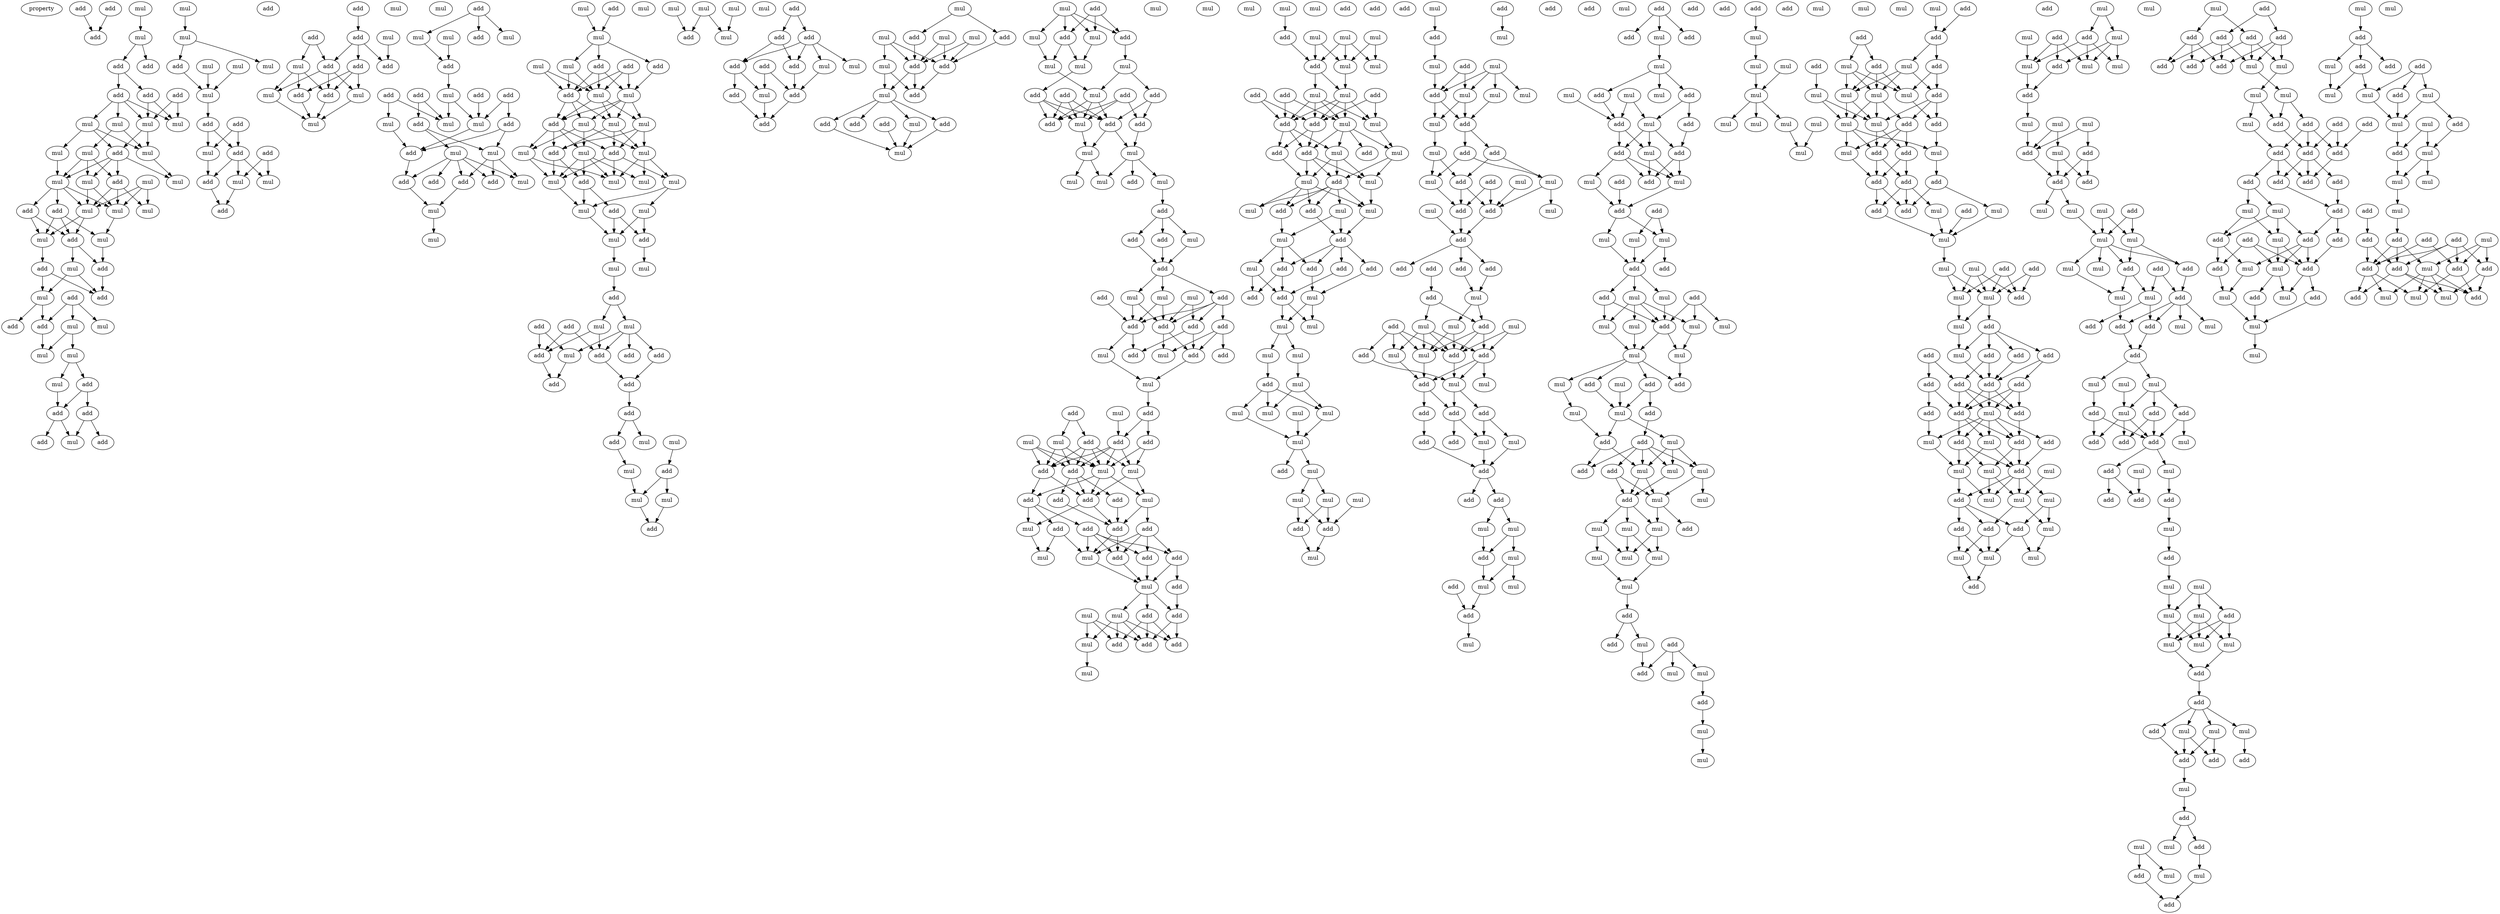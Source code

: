 digraph {
    node [fontcolor=black]
    property [mul=2,lf=1.3]
    0 [ label = add ];
    1 [ label = mul ];
    2 [ label = add ];
    3 [ label = add ];
    4 [ label = mul ];
    5 [ label = add ];
    6 [ label = add ];
    7 [ label = add ];
    8 [ label = add ];
    9 [ label = add ];
    10 [ label = mul ];
    11 [ label = mul ];
    12 [ label = mul ];
    13 [ label = mul ];
    14 [ label = mul ];
    15 [ label = mul ];
    16 [ label = add ];
    17 [ label = mul ];
    18 [ label = add ];
    19 [ label = mul ];
    20 [ label = mul ];
    21 [ label = mul ];
    22 [ label = mul ];
    23 [ label = mul ];
    24 [ label = add ];
    25 [ label = mul ];
    26 [ label = add ];
    27 [ label = mul ];
    28 [ label = mul ];
    29 [ label = add ];
    30 [ label = mul ];
    31 [ label = add ];
    32 [ label = add ];
    33 [ label = mul ];
    34 [ label = mul ];
    35 [ label = add ];
    36 [ label = add ];
    37 [ label = mul ];
    38 [ label = add ];
    39 [ label = add ];
    40 [ label = mul ];
    41 [ label = mul ];
    42 [ label = mul ];
    43 [ label = mul ];
    44 [ label = add ];
    45 [ label = add ];
    46 [ label = add ];
    47 [ label = mul ];
    48 [ label = add ];
    49 [ label = mul ];
    50 [ label = add ];
    51 [ label = mul ];
    52 [ label = add ];
    53 [ label = mul ];
    54 [ label = add ];
    55 [ label = mul ];
    56 [ label = mul ];
    57 [ label = mul ];
    58 [ label = add ];
    59 [ label = add ];
    60 [ label = mul ];
    61 [ label = add ];
    62 [ label = add ];
    63 [ label = mul ];
    64 [ label = add ];
    65 [ label = mul ];
    66 [ label = add ];
    67 [ label = add ];
    68 [ label = add ];
    69 [ label = add ];
    70 [ label = mul ];
    71 [ label = mul ];
    72 [ label = add ];
    73 [ label = add ];
    74 [ label = add ];
    75 [ label = mul ];
    76 [ label = add ];
    77 [ label = mul ];
    78 [ label = add ];
    79 [ label = mul ];
    80 [ label = mul ];
    81 [ label = mul ];
    82 [ label = add ];
    83 [ label = mul ];
    84 [ label = add ];
    85 [ label = mul ];
    86 [ label = mul ];
    87 [ label = add ];
    88 [ label = add ];
    89 [ label = mul ];
    90 [ label = add ];
    91 [ label = add ];
    92 [ label = add ];
    93 [ label = mul ];
    94 [ label = add ];
    95 [ label = mul ];
    96 [ label = mul ];
    97 [ label = add ];
    98 [ label = mul ];
    99 [ label = mul ];
    100 [ label = add ];
    101 [ label = add ];
    102 [ label = add ];
    103 [ label = add ];
    104 [ label = add ];
    105 [ label = mul ];
    106 [ label = mul ];
    107 [ label = mul ];
    108 [ label = mul ];
    109 [ label = add ];
    110 [ label = mul ];
    111 [ label = mul ];
    112 [ label = mul ];
    113 [ label = add ];
    114 [ label = add ];
    115 [ label = add ];
    116 [ label = mul ];
    117 [ label = add ];
    118 [ label = mul ];
    119 [ label = mul ];
    120 [ label = mul ];
    121 [ label = add ];
    122 [ label = mul ];
    123 [ label = mul ];
    124 [ label = mul ];
    125 [ label = add ];
    126 [ label = add ];
    127 [ label = mul ];
    128 [ label = mul ];
    129 [ label = mul ];
    130 [ label = mul ];
    131 [ label = mul ];
    132 [ label = add ];
    133 [ label = mul ];
    134 [ label = mul ];
    135 [ label = add ];
    136 [ label = add ];
    137 [ label = mul ];
    138 [ label = mul ];
    139 [ label = mul ];
    140 [ label = add ];
    141 [ label = add ];
    142 [ label = add ];
    143 [ label = mul ];
    144 [ label = mul ];
    145 [ label = add ];
    146 [ label = add ];
    147 [ label = mul ];
    148 [ label = add ];
    149 [ label = add ];
    150 [ label = add ];
    151 [ label = add ];
    152 [ label = add ];
    153 [ label = mul ];
    154 [ label = mul ];
    155 [ label = add ];
    156 [ label = mul ];
    157 [ label = add ];
    158 [ label = mul ];
    159 [ label = mul ];
    160 [ label = mul ];
    161 [ label = add ];
    162 [ label = mul ];
    163 [ label = mul ];
    164 [ label = mul ];
    165 [ label = add ];
    166 [ label = mul ];
    167 [ label = mul ];
    168 [ label = add ];
    169 [ label = add ];
    170 [ label = add ];
    171 [ label = add ];
    172 [ label = mul ];
    173 [ label = add ];
    174 [ label = add ];
    175 [ label = mul ];
    176 [ label = add ];
    177 [ label = mul ];
    178 [ label = add ];
    179 [ label = add ];
    180 [ label = mul ];
    181 [ label = mul ];
    182 [ label = mul ];
    183 [ label = mul ];
    184 [ label = add ];
    185 [ label = add ];
    186 [ label = add ];
    187 [ label = mul ];
    188 [ label = add ];
    189 [ label = add ];
    190 [ label = mul ];
    191 [ label = add ];
    192 [ label = mul ];
    193 [ label = add ];
    194 [ label = add ];
    195 [ label = add ];
    196 [ label = mul ];
    197 [ label = mul ];
    198 [ label = add ];
    199 [ label = add ];
    200 [ label = mul ];
    201 [ label = add ];
    202 [ label = mul ];
    203 [ label = mul ];
    204 [ label = mul ];
    205 [ label = mul ];
    206 [ label = add ];
    207 [ label = mul ];
    208 [ label = add ];
    209 [ label = add ];
    210 [ label = add ];
    211 [ label = mul ];
    212 [ label = add ];
    213 [ label = add ];
    214 [ label = add ];
    215 [ label = mul ];
    216 [ label = mul ];
    217 [ label = add ];
    218 [ label = mul ];
    219 [ label = mul ];
    220 [ label = mul ];
    221 [ label = add ];
    222 [ label = add ];
    223 [ label = mul ];
    224 [ label = add ];
    225 [ label = mul ];
    226 [ label = mul ];
    227 [ label = add ];
    228 [ label = mul ];
    229 [ label = add ];
    230 [ label = mul ];
    231 [ label = add ];
    232 [ label = mul ];
    233 [ label = add ];
    234 [ label = add ];
    235 [ label = add ];
    236 [ label = add ];
    237 [ label = add ];
    238 [ label = mul ];
    239 [ label = add ];
    240 [ label = mul ];
    241 [ label = add ];
    242 [ label = mul ];
    243 [ label = mul ];
    244 [ label = add ];
    245 [ label = add ];
    246 [ label = mul ];
    247 [ label = add ];
    248 [ label = add ];
    249 [ label = add ];
    250 [ label = mul ];
    251 [ label = add ];
    252 [ label = mul ];
    253 [ label = add ];
    254 [ label = mul ];
    255 [ label = add ];
    256 [ label = add ];
    257 [ label = mul ];
    258 [ label = add ];
    259 [ label = add ];
    260 [ label = mul ];
    261 [ label = add ];
    262 [ label = add ];
    263 [ label = add ];
    264 [ label = add ];
    265 [ label = add ];
    266 [ label = add ];
    267 [ label = add ];
    268 [ label = mul ];
    269 [ label = mul ];
    270 [ label = add ];
    271 [ label = mul ];
    272 [ label = mul ];
    273 [ label = mul ];
    274 [ label = add ];
    275 [ label = add ];
    276 [ label = mul ];
    277 [ label = add ];
    278 [ label = add ];
    279 [ label = mul ];
    280 [ label = add ];
    281 [ label = mul ];
    282 [ label = mul ];
    283 [ label = mul ];
    284 [ label = mul ];
    285 [ label = add ];
    286 [ label = mul ];
    287 [ label = mul ];
    288 [ label = mul ];
    289 [ label = add ];
    290 [ label = mul ];
    291 [ label = mul ];
    292 [ label = add ];
    293 [ label = add ];
    294 [ label = add ];
    295 [ label = add ];
    296 [ label = mul ];
    297 [ label = add ];
    298 [ label = mul ];
    299 [ label = add ];
    300 [ label = add ];
    301 [ label = mul ];
    302 [ label = add ];
    303 [ label = mul ];
    304 [ label = mul ];
    305 [ label = mul ];
    306 [ label = add ];
    307 [ label = mul ];
    308 [ label = add ];
    309 [ label = add ];
    310 [ label = mul ];
    311 [ label = mul ];
    312 [ label = mul ];
    313 [ label = add ];
    314 [ label = add ];
    315 [ label = mul ];
    316 [ label = add ];
    317 [ label = add ];
    318 [ label = add ];
    319 [ label = add ];
    320 [ label = mul ];
    321 [ label = add ];
    322 [ label = mul ];
    323 [ label = mul ];
    324 [ label = mul ];
    325 [ label = mul ];
    326 [ label = add ];
    327 [ label = mul ];
    328 [ label = mul ];
    329 [ label = mul ];
    330 [ label = mul ];
    331 [ label = mul ];
    332 [ label = mul ];
    333 [ label = mul ];
    334 [ label = add ];
    335 [ label = mul ];
    336 [ label = mul ];
    337 [ label = mul ];
    338 [ label = mul ];
    339 [ label = add ];
    340 [ label = add ];
    341 [ label = add ];
    342 [ label = add ];
    343 [ label = add ];
    344 [ label = mul ];
    345 [ label = mul ];
    346 [ label = add ];
    347 [ label = add ];
    348 [ label = mul ];
    349 [ label = mul ];
    350 [ label = add ];
    351 [ label = mul ];
    352 [ label = mul ];
    353 [ label = mul ];
    354 [ label = mul ];
    355 [ label = add ];
    356 [ label = mul ];
    357 [ label = add ];
    358 [ label = add ];
    359 [ label = add ];
    360 [ label = mul ];
    361 [ label = mul ];
    362 [ label = mul ];
    363 [ label = add ];
    364 [ label = mul ];
    365 [ label = mul ];
    366 [ label = add ];
    367 [ label = add ];
    368 [ label = add ];
    369 [ label = add ];
    370 [ label = add ];
    371 [ label = add ];
    372 [ label = add ];
    373 [ label = add ];
    374 [ label = mul ];
    375 [ label = add ];
    376 [ label = mul ];
    377 [ label = add ];
    378 [ label = mul ];
    379 [ label = mul ];
    380 [ label = mul ];
    381 [ label = mul ];
    382 [ label = add ];
    383 [ label = add ];
    384 [ label = add ];
    385 [ label = mul ];
    386 [ label = add ];
    387 [ label = mul ];
    388 [ label = add ];
    389 [ label = add ];
    390 [ label = add ];
    391 [ label = mul ];
    392 [ label = add ];
    393 [ label = add ];
    394 [ label = mul ];
    395 [ label = add ];
    396 [ label = add ];
    397 [ label = add ];
    398 [ label = add ];
    399 [ label = mul ];
    400 [ label = mul ];
    401 [ label = mul ];
    402 [ label = add ];
    403 [ label = mul ];
    404 [ label = mul ];
    405 [ label = add ];
    406 [ label = add ];
    407 [ label = mul ];
    408 [ label = add ];
    409 [ label = add ];
    410 [ label = mul ];
    411 [ label = mul ];
    412 [ label = add ];
    413 [ label = add ];
    414 [ label = mul ];
    415 [ label = add ];
    416 [ label = mul ];
    417 [ label = add ];
    418 [ label = mul ];
    419 [ label = mul ];
    420 [ label = add ];
    421 [ label = mul ];
    422 [ label = mul ];
    423 [ label = add ];
    424 [ label = add ];
    425 [ label = mul ];
    426 [ label = add ];
    427 [ label = add ];
    428 [ label = add ];
    429 [ label = mul ];
    430 [ label = mul ];
    431 [ label = add ];
    432 [ label = add ];
    433 [ label = add ];
    434 [ label = mul ];
    435 [ label = mul ];
    436 [ label = mul ];
    437 [ label = add ];
    438 [ label = add ];
    439 [ label = mul ];
    440 [ label = add ];
    441 [ label = mul ];
    442 [ label = add ];
    443 [ label = add ];
    444 [ label = mul ];
    445 [ label = mul ];
    446 [ label = mul ];
    447 [ label = mul ];
    448 [ label = mul ];
    449 [ label = mul ];
    450 [ label = add ];
    451 [ label = add ];
    452 [ label = add ];
    453 [ label = mul ];
    454 [ label = mul ];
    455 [ label = add ];
    456 [ label = mul ];
    457 [ label = mul ];
    458 [ label = add ];
    459 [ label = add ];
    460 [ label = mul ];
    461 [ label = mul ];
    462 [ label = add ];
    463 [ label = mul ];
    464 [ label = add ];
    465 [ label = mul ];
    466 [ label = mul ];
    467 [ label = mul ];
    468 [ label = add ];
    469 [ label = mul ];
    470 [ label = mul ];
    471 [ label = mul ];
    472 [ label = add ];
    473 [ label = mul ];
    474 [ label = mul ];
    475 [ label = mul ];
    476 [ label = mul ];
    477 [ label = add ];
    478 [ label = mul ];
    479 [ label = add ];
    480 [ label = add ];
    481 [ label = add ];
    482 [ label = add ];
    483 [ label = mul ];
    484 [ label = mul ];
    485 [ label = add ];
    486 [ label = add ];
    487 [ label = mul ];
    488 [ label = add ];
    489 [ label = mul ];
    490 [ label = mul ];
    491 [ label = mul ];
    492 [ label = mul ];
    493 [ label = add ];
    494 [ label = mul ];
    495 [ label = mul ];
    496 [ label = mul ];
    497 [ label = mul ];
    498 [ label = mul ];
    499 [ label = mul ];
    500 [ label = mul ];
    501 [ label = mul ];
    502 [ label = mul ];
    503 [ label = mul ];
    504 [ label = add ];
    505 [ label = add ];
    506 [ label = add ];
    507 [ label = add ];
    508 [ label = mul ];
    509 [ label = add ];
    510 [ label = add ];
    511 [ label = mul ];
    512 [ label = add ];
    513 [ label = add ];
    514 [ label = mul ];
    515 [ label = mul ];
    516 [ label = mul ];
    517 [ label = mul ];
    518 [ label = add ];
    519 [ label = mul ];
    520 [ label = add ];
    521 [ label = mul ];
    522 [ label = add ];
    523 [ label = mul ];
    524 [ label = add ];
    525 [ label = mul ];
    526 [ label = add ];
    527 [ label = add ];
    528 [ label = add ];
    529 [ label = add ];
    530 [ label = mul ];
    531 [ label = add ];
    532 [ label = mul ];
    533 [ label = add ];
    534 [ label = mul ];
    535 [ label = add ];
    536 [ label = mul ];
    537 [ label = add ];
    538 [ label = mul ];
    539 [ label = add ];
    540 [ label = mul ];
    541 [ label = mul ];
    542 [ label = add ];
    543 [ label = mul ];
    544 [ label = add ];
    545 [ label = add ];
    546 [ label = add ];
    547 [ label = add ];
    548 [ label = mul ];
    549 [ label = add ];
    550 [ label = add ];
    551 [ label = add ];
    552 [ label = add ];
    553 [ label = add ];
    554 [ label = add ];
    555 [ label = add ];
    556 [ label = mul ];
    557 [ label = mul ];
    558 [ label = add ];
    559 [ label = mul ];
    560 [ label = add ];
    561 [ label = add ];
    562 [ label = mul ];
    563 [ label = mul ];
    564 [ label = add ];
    565 [ label = mul ];
    566 [ label = mul ];
    567 [ label = mul ];
    568 [ label = mul ];
    569 [ label = add ];
    570 [ label = add ];
    571 [ label = add ];
    572 [ label = mul ];
    573 [ label = add ];
    574 [ label = mul ];
    575 [ label = mul ];
    576 [ label = mul ];
    577 [ label = add ];
    578 [ label = mul ];
    579 [ label = add ];
    580 [ label = add ];
    581 [ label = mul ];
    582 [ label = mul ];
    583 [ label = mul ];
    584 [ label = mul ];
    585 [ label = mul ];
    586 [ label = add ];
    587 [ label = add ];
    588 [ label = mul ];
    589 [ label = mul ];
    590 [ label = mul ];
    591 [ label = add ];
    592 [ label = mul ];
    593 [ label = add ];
    594 [ label = add ];
    595 [ label = add ];
    596 [ label = mul ];
    597 [ label = add ];
    598 [ label = mul ];
    599 [ label = mul ];
    600 [ label = mul ];
    601 [ label = mul ];
    602 [ label = mul ];
    603 [ label = add ];
    604 [ label = add ];
    605 [ label = mul ];
    606 [ label = add ];
    607 [ label = add ];
    608 [ label = mul ];
    609 [ label = mul ];
    610 [ label = mul ];
    611 [ label = mul ];
    612 [ label = add ];
    613 [ label = add ];
    614 [ label = add ];
    615 [ label = add ];
    616 [ label = mul ];
    617 [ label = mul ];
    618 [ label = mul ];
    619 [ label = mul ];
    620 [ label = add ];
    621 [ label = add ];
    622 [ label = add ];
    623 [ label = mul ];
    624 [ label = mul ];
    625 [ label = add ];
    626 [ label = add ];
    627 [ label = add ];
    628 [ label = mul ];
    629 [ label = add ];
    630 [ label = mul ];
    631 [ label = add ];
    632 [ label = add ];
    633 [ label = add ];
    634 [ label = mul ];
    635 [ label = add ];
    636 [ label = mul ];
    637 [ label = mul ];
    638 [ label = add ];
    639 [ label = mul ];
    640 [ label = mul ];
    641 [ label = mul ];
    642 [ label = mul ];
    643 [ label = mul ];
    644 [ label = add ];
    645 [ label = add ];
    646 [ label = add ];
    647 [ label = mul ];
    648 [ label = mul ];
    649 [ label = mul ];
    650 [ label = add ];
    651 [ label = add ];
    652 [ label = add ];
    653 [ label = mul ];
    654 [ label = add ];
    655 [ label = add ];
    656 [ label = mul ];
    657 [ label = mul ];
    658 [ label = mul ];
    659 [ label = mul ];
    660 [ label = add ];
    661 [ label = add ];
    662 [ label = add ];
    663 [ label = mul ];
    664 [ label = add ];
    665 [ label = add ];
    666 [ label = add ];
    667 [ label = add ];
    668 [ label = mul ];
    669 [ label = mul ];
    670 [ label = add ];
    671 [ label = add ];
    672 [ label = add ];
    673 [ label = mul ];
    674 [ label = mul ];
    675 [ label = add ];
    676 [ label = add ];
    677 [ label = add ];
    678 [ label = add ];
    679 [ label = mul ];
    680 [ label = add ];
    681 [ label = add ];
    682 [ label = add ];
    683 [ label = add ];
    684 [ label = add ];
    685 [ label = add ];
    686 [ label = add ];
    687 [ label = mul ];
    688 [ label = mul ];
    689 [ label = add ];
    690 [ label = add ];
    691 [ label = add ];
    692 [ label = add ];
    693 [ label = add ];
    694 [ label = mul ];
    695 [ label = add ];
    696 [ label = mul ];
    697 [ label = mul ];
    698 [ label = add ];
    699 [ label = add ];
    700 [ label = mul ];
    701 [ label = mul ];
    702 [ label = add ];
    703 [ label = mul ];
    704 [ label = mul ];
    705 [ label = mul ];
    706 [ label = mul ];
    707 [ label = add ];
    708 [ label = add ];
    709 [ label = mul ];
    710 [ label = add ];
    711 [ label = add ];
    712 [ label = add ];
    713 [ label = mul ];
    714 [ label = mul ];
    715 [ label = mul ];
    716 [ label = add ];
    717 [ label = mul ];
    718 [ label = mul ];
    719 [ label = add ];
    720 [ label = mul ];
    721 [ label = mul ];
    722 [ label = mul ];
    723 [ label = mul ];
    724 [ label = add ];
    725 [ label = add ];
    726 [ label = add ];
    727 [ label = add ];
    728 [ label = mul ];
    729 [ label = add ];
    730 [ label = add ];
    731 [ label = add ];
    732 [ label = mul ];
    733 [ label = add ];
    734 [ label = add ];
    735 [ label = add ];
    736 [ label = mul ];
    737 [ label = mul ];
    738 [ label = mul ];
    739 [ label = add ];
    0 -> 3 [ name = 0 ];
    1 -> 4 [ name = 1 ];
    2 -> 3 [ name = 2 ];
    4 -> 5 [ name = 3 ];
    4 -> 6 [ name = 4 ];
    5 -> 7 [ name = 5 ];
    5 -> 8 [ name = 6 ];
    7 -> 10 [ name = 7 ];
    7 -> 11 [ name = 8 ];
    7 -> 12 [ name = 9 ];
    7 -> 13 [ name = 10 ];
    8 -> 12 [ name = 11 ];
    8 -> 13 [ name = 12 ];
    9 -> 12 [ name = 13 ];
    9 -> 13 [ name = 14 ];
    10 -> 15 [ name = 15 ];
    10 -> 16 [ name = 16 ];
    10 -> 17 [ name = 17 ];
    11 -> 14 [ name = 18 ];
    11 -> 17 [ name = 19 ];
    12 -> 16 [ name = 20 ];
    12 -> 17 [ name = 21 ];
    14 -> 18 [ name = 22 ];
    14 -> 19 [ name = 23 ];
    14 -> 21 [ name = 24 ];
    15 -> 19 [ name = 25 ];
    16 -> 18 [ name = 26 ];
    16 -> 19 [ name = 27 ];
    16 -> 20 [ name = 28 ];
    16 -> 21 [ name = 29 ];
    17 -> 20 [ name = 30 ];
    18 -> 23 [ name = 31 ];
    18 -> 25 [ name = 32 ];
    18 -> 27 [ name = 33 ];
    19 -> 23 [ name = 34 ];
    19 -> 24 [ name = 35 ];
    19 -> 26 [ name = 36 ];
    19 -> 27 [ name = 37 ];
    21 -> 23 [ name = 38 ];
    21 -> 27 [ name = 39 ];
    22 -> 23 [ name = 40 ];
    22 -> 25 [ name = 41 ];
    22 -> 27 [ name = 42 ];
    23 -> 28 [ name = 43 ];
    23 -> 29 [ name = 44 ];
    24 -> 28 [ name = 45 ];
    24 -> 29 [ name = 46 ];
    26 -> 28 [ name = 47 ];
    26 -> 29 [ name = 48 ];
    26 -> 30 [ name = 49 ];
    27 -> 30 [ name = 50 ];
    28 -> 32 [ name = 51 ];
    29 -> 31 [ name = 52 ];
    29 -> 33 [ name = 53 ];
    30 -> 31 [ name = 54 ];
    31 -> 36 [ name = 55 ];
    32 -> 34 [ name = 56 ];
    32 -> 36 [ name = 57 ];
    33 -> 34 [ name = 58 ];
    33 -> 36 [ name = 59 ];
    34 -> 38 [ name = 60 ];
    34 -> 39 [ name = 61 ];
    35 -> 37 [ name = 62 ];
    35 -> 39 [ name = 63 ];
    35 -> 40 [ name = 64 ];
    39 -> 41 [ name = 65 ];
    40 -> 41 [ name = 66 ];
    40 -> 42 [ name = 67 ];
    42 -> 43 [ name = 68 ];
    42 -> 44 [ name = 69 ];
    43 -> 45 [ name = 70 ];
    44 -> 45 [ name = 71 ];
    44 -> 46 [ name = 72 ];
    45 -> 48 [ name = 73 ];
    45 -> 49 [ name = 74 ];
    46 -> 49 [ name = 75 ];
    46 -> 50 [ name = 76 ];
    47 -> 51 [ name = 77 ];
    51 -> 52 [ name = 78 ];
    51 -> 55 [ name = 79 ];
    52 -> 57 [ name = 80 ];
    53 -> 57 [ name = 81 ];
    56 -> 57 [ name = 82 ];
    57 -> 58 [ name = 83 ];
    58 -> 60 [ name = 84 ];
    58 -> 61 [ name = 85 ];
    59 -> 60 [ name = 86 ];
    59 -> 61 [ name = 87 ];
    60 -> 64 [ name = 88 ];
    61 -> 63 [ name = 89 ];
    61 -> 64 [ name = 90 ];
    61 -> 65 [ name = 91 ];
    62 -> 63 [ name = 92 ];
    62 -> 65 [ name = 93 ];
    63 -> 66 [ name = 94 ];
    64 -> 66 [ name = 95 ];
    67 -> 68 [ name = 96 ];
    68 -> 72 [ name = 97 ];
    68 -> 73 [ name = 98 ];
    68 -> 74 [ name = 99 ];
    69 -> 71 [ name = 100 ];
    69 -> 74 [ name = 101 ];
    70 -> 72 [ name = 102 ];
    71 -> 75 [ name = 103 ];
    71 -> 76 [ name = 104 ];
    71 -> 78 [ name = 105 ];
    73 -> 76 [ name = 106 ];
    73 -> 77 [ name = 107 ];
    73 -> 78 [ name = 108 ];
    74 -> 75 [ name = 109 ];
    74 -> 77 [ name = 110 ];
    74 -> 78 [ name = 111 ];
    75 -> 79 [ name = 112 ];
    76 -> 79 [ name = 113 ];
    77 -> 79 [ name = 114 ];
    78 -> 79 [ name = 115 ];
    82 -> 83 [ name = 116 ];
    82 -> 84 [ name = 117 ];
    82 -> 86 [ name = 118 ];
    83 -> 87 [ name = 119 ];
    85 -> 87 [ name = 120 ];
    87 -> 89 [ name = 121 ];
    88 -> 95 [ name = 122 ];
    89 -> 95 [ name = 123 ];
    89 -> 96 [ name = 124 ];
    90 -> 93 [ name = 125 ];
    90 -> 96 [ name = 126 ];
    91 -> 96 [ name = 127 ];
    91 -> 97 [ name = 128 ];
    92 -> 94 [ name = 129 ];
    92 -> 95 [ name = 130 ];
    93 -> 100 [ name = 131 ];
    94 -> 98 [ name = 132 ];
    94 -> 100 [ name = 133 ];
    95 -> 100 [ name = 134 ];
    97 -> 98 [ name = 135 ];
    97 -> 99 [ name = 136 ];
    98 -> 102 [ name = 137 ];
    98 -> 104 [ name = 138 ];
    98 -> 105 [ name = 139 ];
    99 -> 101 [ name = 140 ];
    99 -> 102 [ name = 141 ];
    99 -> 103 [ name = 142 ];
    99 -> 104 [ name = 143 ];
    99 -> 105 [ name = 144 ];
    100 -> 101 [ name = 145 ];
    101 -> 106 [ name = 146 ];
    102 -> 106 [ name = 147 ];
    106 -> 107 [ name = 148 ];
    108 -> 110 [ name = 149 ];
    109 -> 110 [ name = 150 ];
    110 -> 111 [ name = 151 ];
    110 -> 113 [ name = 152 ];
    110 -> 115 [ name = 153 ];
    111 -> 116 [ name = 154 ];
    111 -> 117 [ name = 155 ];
    112 -> 116 [ name = 156 ];
    112 -> 117 [ name = 157 ];
    113 -> 118 [ name = 158 ];
    114 -> 116 [ name = 159 ];
    114 -> 117 [ name = 160 ];
    114 -> 118 [ name = 161 ];
    115 -> 116 [ name = 162 ];
    115 -> 117 [ name = 163 ];
    115 -> 118 [ name = 164 ];
    116 -> 120 [ name = 165 ];
    116 -> 121 [ name = 166 ];
    116 -> 122 [ name = 167 ];
    117 -> 119 [ name = 168 ];
    117 -> 121 [ name = 169 ];
    117 -> 122 [ name = 170 ];
    118 -> 119 [ name = 171 ];
    118 -> 120 [ name = 172 ];
    118 -> 121 [ name = 173 ];
    118 -> 122 [ name = 174 ];
    119 -> 123 [ name = 175 ];
    119 -> 124 [ name = 176 ];
    119 -> 127 [ name = 177 ];
    120 -> 125 [ name = 178 ];
    120 -> 126 [ name = 179 ];
    120 -> 127 [ name = 180 ];
    121 -> 123 [ name = 181 ];
    121 -> 124 [ name = 182 ];
    121 -> 125 [ name = 183 ];
    121 -> 126 [ name = 184 ];
    122 -> 125 [ name = 185 ];
    122 -> 126 [ name = 186 ];
    122 -> 127 [ name = 187 ];
    123 -> 128 [ name = 188 ];
    123 -> 131 [ name = 189 ];
    124 -> 128 [ name = 190 ];
    124 -> 130 [ name = 191 ];
    124 -> 131 [ name = 192 ];
    124 -> 132 [ name = 193 ];
    125 -> 128 [ name = 194 ];
    125 -> 129 [ name = 195 ];
    125 -> 131 [ name = 196 ];
    126 -> 131 [ name = 197 ];
    126 -> 132 [ name = 198 ];
    127 -> 128 [ name = 199 ];
    127 -> 129 [ name = 200 ];
    127 -> 130 [ name = 201 ];
    129 -> 133 [ name = 202 ];
    129 -> 134 [ name = 203 ];
    131 -> 133 [ name = 204 ];
    132 -> 133 [ name = 205 ];
    132 -> 135 [ name = 206 ];
    133 -> 137 [ name = 207 ];
    134 -> 136 [ name = 208 ];
    134 -> 137 [ name = 209 ];
    135 -> 136 [ name = 210 ];
    135 -> 137 [ name = 211 ];
    136 -> 138 [ name = 212 ];
    137 -> 139 [ name = 213 ];
    139 -> 140 [ name = 214 ];
    140 -> 143 [ name = 215 ];
    140 -> 144 [ name = 216 ];
    141 -> 146 [ name = 217 ];
    141 -> 149 [ name = 218 ];
    142 -> 146 [ name = 219 ];
    142 -> 147 [ name = 220 ];
    143 -> 146 [ name = 221 ];
    143 -> 149 [ name = 222 ];
    144 -> 145 [ name = 223 ];
    144 -> 147 [ name = 224 ];
    144 -> 148 [ name = 225 ];
    144 -> 149 [ name = 226 ];
    145 -> 151 [ name = 227 ];
    146 -> 150 [ name = 228 ];
    147 -> 150 [ name = 229 ];
    149 -> 151 [ name = 230 ];
    151 -> 152 [ name = 231 ];
    152 -> 153 [ name = 232 ];
    152 -> 155 [ name = 233 ];
    154 -> 157 [ name = 234 ];
    155 -> 156 [ name = 235 ];
    156 -> 158 [ name = 236 ];
    157 -> 158 [ name = 237 ];
    157 -> 159 [ name = 238 ];
    158 -> 161 [ name = 239 ];
    159 -> 161 [ name = 240 ];
    162 -> 165 [ name = 241 ];
    163 -> 167 [ name = 242 ];
    164 -> 165 [ name = 243 ];
    164 -> 167 [ name = 244 ];
    168 -> 169 [ name = 245 ];
    168 -> 170 [ name = 246 ];
    169 -> 172 [ name = 247 ];
    169 -> 173 [ name = 248 ];
    169 -> 174 [ name = 249 ];
    169 -> 175 [ name = 250 ];
    170 -> 173 [ name = 251 ];
    170 -> 174 [ name = 252 ];
    171 -> 177 [ name = 253 ];
    171 -> 178 [ name = 254 ];
    173 -> 178 [ name = 255 ];
    174 -> 176 [ name = 256 ];
    174 -> 177 [ name = 257 ];
    175 -> 178 [ name = 258 ];
    176 -> 179 [ name = 259 ];
    177 -> 179 [ name = 260 ];
    178 -> 179 [ name = 261 ];
    180 -> 184 [ name = 262 ];
    180 -> 185 [ name = 263 ];
    181 -> 186 [ name = 264 ];
    181 -> 188 [ name = 265 ];
    182 -> 186 [ name = 266 ];
    182 -> 188 [ name = 267 ];
    183 -> 186 [ name = 268 ];
    183 -> 187 [ name = 269 ];
    183 -> 188 [ name = 270 ];
    184 -> 186 [ name = 271 ];
    185 -> 188 [ name = 272 ];
    186 -> 189 [ name = 273 ];
    186 -> 190 [ name = 274 ];
    187 -> 189 [ name = 275 ];
    187 -> 190 [ name = 276 ];
    188 -> 189 [ name = 277 ];
    190 -> 192 [ name = 278 ];
    190 -> 193 [ name = 279 ];
    190 -> 194 [ name = 280 ];
    190 -> 195 [ name = 281 ];
    191 -> 196 [ name = 282 ];
    192 -> 196 [ name = 283 ];
    193 -> 196 [ name = 284 ];
    195 -> 196 [ name = 285 ];
    197 -> 199 [ name = 286 ];
    197 -> 200 [ name = 287 ];
    197 -> 201 [ name = 288 ];
    197 -> 202 [ name = 289 ];
    198 -> 199 [ name = 290 ];
    198 -> 200 [ name = 291 ];
    198 -> 201 [ name = 292 ];
    199 -> 204 [ name = 293 ];
    200 -> 205 [ name = 294 ];
    201 -> 203 [ name = 295 ];
    201 -> 205 [ name = 296 ];
    202 -> 203 [ name = 297 ];
    203 -> 207 [ name = 298 ];
    204 -> 207 [ name = 299 ];
    204 -> 210 [ name = 300 ];
    205 -> 206 [ name = 301 ];
    206 -> 211 [ name = 302 ];
    206 -> 212 [ name = 303 ];
    206 -> 213 [ name = 304 ];
    207 -> 211 [ name = 305 ];
    207 -> 212 [ name = 306 ];
    207 -> 213 [ name = 307 ];
    208 -> 211 [ name = 308 ];
    208 -> 212 [ name = 309 ];
    208 -> 214 [ name = 310 ];
    209 -> 211 [ name = 311 ];
    209 -> 212 [ name = 312 ];
    209 -> 213 [ name = 313 ];
    210 -> 213 [ name = 314 ];
    210 -> 214 [ name = 315 ];
    211 -> 215 [ name = 316 ];
    213 -> 215 [ name = 317 ];
    213 -> 216 [ name = 318 ];
    214 -> 216 [ name = 319 ];
    215 -> 218 [ name = 320 ];
    215 -> 220 [ name = 321 ];
    216 -> 217 [ name = 322 ];
    216 -> 219 [ name = 323 ];
    216 -> 220 [ name = 324 ];
    219 -> 221 [ name = 325 ];
    221 -> 222 [ name = 326 ];
    221 -> 224 [ name = 327 ];
    221 -> 225 [ name = 328 ];
    222 -> 227 [ name = 329 ];
    224 -> 227 [ name = 330 ];
    225 -> 227 [ name = 331 ];
    227 -> 228 [ name = 332 ];
    227 -> 229 [ name = 333 ];
    227 -> 232 [ name = 334 ];
    228 -> 235 [ name = 335 ];
    228 -> 236 [ name = 336 ];
    229 -> 233 [ name = 337 ];
    229 -> 234 [ name = 338 ];
    229 -> 235 [ name = 339 ];
    229 -> 236 [ name = 340 ];
    230 -> 234 [ name = 341 ];
    230 -> 235 [ name = 342 ];
    231 -> 236 [ name = 343 ];
    232 -> 235 [ name = 344 ];
    232 -> 236 [ name = 345 ];
    233 -> 237 [ name = 346 ];
    233 -> 238 [ name = 347 ];
    233 -> 241 [ name = 348 ];
    234 -> 237 [ name = 349 ];
    234 -> 239 [ name = 350 ];
    235 -> 237 [ name = 351 ];
    235 -> 238 [ name = 352 ];
    236 -> 239 [ name = 353 ];
    236 -> 240 [ name = 354 ];
    237 -> 242 [ name = 355 ];
    240 -> 242 [ name = 356 ];
    242 -> 244 [ name = 357 ];
    243 -> 249 [ name = 358 ];
    244 -> 247 [ name = 359 ];
    244 -> 249 [ name = 360 ];
    245 -> 246 [ name = 361 ];
    245 -> 248 [ name = 362 ];
    246 -> 251 [ name = 363 ];
    246 -> 253 [ name = 364 ];
    246 -> 254 [ name = 365 ];
    247 -> 252 [ name = 366 ];
    247 -> 254 [ name = 367 ];
    248 -> 251 [ name = 368 ];
    248 -> 252 [ name = 369 ];
    248 -> 253 [ name = 370 ];
    248 -> 254 [ name = 371 ];
    249 -> 251 [ name = 372 ];
    249 -> 252 [ name = 373 ];
    249 -> 253 [ name = 374 ];
    249 -> 254 [ name = 375 ];
    250 -> 251 [ name = 376 ];
    250 -> 253 [ name = 377 ];
    250 -> 254 [ name = 378 ];
    251 -> 256 [ name = 379 ];
    251 -> 258 [ name = 380 ];
    251 -> 259 [ name = 381 ];
    252 -> 257 [ name = 382 ];
    252 -> 258 [ name = 383 ];
    253 -> 255 [ name = 384 ];
    253 -> 258 [ name = 385 ];
    254 -> 255 [ name = 386 ];
    254 -> 257 [ name = 387 ];
    254 -> 258 [ name = 388 ];
    255 -> 260 [ name = 389 ];
    255 -> 261 [ name = 390 ];
    255 -> 262 [ name = 391 ];
    256 -> 264 [ name = 392 ];
    257 -> 263 [ name = 393 ];
    257 -> 264 [ name = 394 ];
    258 -> 260 [ name = 395 ];
    258 -> 264 [ name = 396 ];
    259 -> 264 [ name = 397 ];
    260 -> 269 [ name = 398 ];
    261 -> 265 [ name = 399 ];
    261 -> 266 [ name = 400 ];
    261 -> 267 [ name = 401 ];
    261 -> 268 [ name = 402 ];
    262 -> 268 [ name = 403 ];
    262 -> 269 [ name = 404 ];
    263 -> 265 [ name = 405 ];
    263 -> 266 [ name = 406 ];
    263 -> 267 [ name = 407 ];
    263 -> 268 [ name = 408 ];
    264 -> 265 [ name = 409 ];
    264 -> 268 [ name = 410 ];
    265 -> 271 [ name = 411 ];
    266 -> 271 [ name = 412 ];
    267 -> 270 [ name = 413 ];
    267 -> 271 [ name = 414 ];
    268 -> 271 [ name = 415 ];
    270 -> 275 [ name = 416 ];
    271 -> 272 [ name = 417 ];
    271 -> 274 [ name = 418 ];
    271 -> 275 [ name = 419 ];
    272 -> 277 [ name = 420 ];
    272 -> 278 [ name = 421 ];
    272 -> 279 [ name = 422 ];
    272 -> 280 [ name = 423 ];
    273 -> 277 [ name = 424 ];
    273 -> 278 [ name = 425 ];
    273 -> 279 [ name = 426 ];
    274 -> 277 [ name = 427 ];
    274 -> 278 [ name = 428 ];
    274 -> 280 [ name = 429 ];
    275 -> 278 [ name = 430 ];
    275 -> 280 [ name = 431 ];
    279 -> 281 [ name = 432 ];
    282 -> 285 [ name = 433 ];
    283 -> 288 [ name = 434 ];
    283 -> 289 [ name = 435 ];
    284 -> 287 [ name = 436 ];
    284 -> 288 [ name = 437 ];
    284 -> 289 [ name = 438 ];
    285 -> 289 [ name = 439 ];
    286 -> 287 [ name = 440 ];
    286 -> 288 [ name = 441 ];
    288 -> 291 [ name = 442 ];
    289 -> 290 [ name = 443 ];
    289 -> 291 [ name = 444 ];
    290 -> 295 [ name = 445 ];
    290 -> 296 [ name = 446 ];
    290 -> 297 [ name = 447 ];
    290 -> 298 [ name = 448 ];
    291 -> 295 [ name = 449 ];
    291 -> 296 [ name = 450 ];
    291 -> 297 [ name = 451 ];
    291 -> 298 [ name = 452 ];
    292 -> 295 [ name = 453 ];
    292 -> 298 [ name = 454 ];
    293 -> 296 [ name = 455 ];
    293 -> 297 [ name = 456 ];
    294 -> 295 [ name = 457 ];
    294 -> 297 [ name = 458 ];
    295 -> 299 [ name = 459 ];
    295 -> 300 [ name = 460 ];
    295 -> 301 [ name = 461 ];
    296 -> 303 [ name = 462 ];
    297 -> 299 [ name = 463 ];
    297 -> 300 [ name = 464 ];
    298 -> 299 [ name = 465 ];
    298 -> 301 [ name = 466 ];
    298 -> 302 [ name = 467 ];
    298 -> 303 [ name = 468 ];
    299 -> 304 [ name = 469 ];
    299 -> 305 [ name = 470 ];
    299 -> 306 [ name = 471 ];
    300 -> 304 [ name = 472 ];
    301 -> 304 [ name = 473 ];
    301 -> 305 [ name = 474 ];
    301 -> 306 [ name = 475 ];
    303 -> 305 [ name = 476 ];
    303 -> 306 [ name = 477 ];
    304 -> 308 [ name = 478 ];
    304 -> 309 [ name = 479 ];
    304 -> 310 [ name = 480 ];
    304 -> 311 [ name = 481 ];
    305 -> 311 [ name = 482 ];
    306 -> 307 [ name = 483 ];
    306 -> 308 [ name = 484 ];
    306 -> 309 [ name = 485 ];
    306 -> 310 [ name = 486 ];
    306 -> 311 [ name = 487 ];
    307 -> 312 [ name = 488 ];
    307 -> 313 [ name = 489 ];
    308 -> 313 [ name = 490 ];
    309 -> 312 [ name = 491 ];
    311 -> 313 [ name = 492 ];
    312 -> 314 [ name = 493 ];
    312 -> 315 [ name = 494 ];
    312 -> 317 [ name = 495 ];
    313 -> 314 [ name = 496 ];
    313 -> 316 [ name = 497 ];
    313 -> 317 [ name = 498 ];
    313 -> 318 [ name = 499 ];
    314 -> 319 [ name = 500 ];
    314 -> 321 [ name = 501 ];
    315 -> 319 [ name = 502 ];
    315 -> 321 [ name = 503 ];
    316 -> 319 [ name = 504 ];
    317 -> 320 [ name = 505 ];
    318 -> 320 [ name = 506 ];
    319 -> 322 [ name = 507 ];
    319 -> 323 [ name = 508 ];
    320 -> 322 [ name = 509 ];
    320 -> 323 [ name = 510 ];
    323 -> 324 [ name = 511 ];
    323 -> 325 [ name = 512 ];
    324 -> 327 [ name = 513 ];
    325 -> 326 [ name = 514 ];
    326 -> 328 [ name = 515 ];
    326 -> 329 [ name = 516 ];
    326 -> 331 [ name = 517 ];
    327 -> 328 [ name = 518 ];
    327 -> 331 [ name = 519 ];
    329 -> 333 [ name = 520 ];
    330 -> 333 [ name = 521 ];
    331 -> 333 [ name = 522 ];
    333 -> 334 [ name = 523 ];
    333 -> 335 [ name = 524 ];
    335 -> 336 [ name = 525 ];
    335 -> 337 [ name = 526 ];
    336 -> 340 [ name = 527 ];
    336 -> 341 [ name = 528 ];
    337 -> 340 [ name = 529 ];
    337 -> 341 [ name = 530 ];
    338 -> 341 [ name = 531 ];
    340 -> 344 [ name = 532 ];
    341 -> 344 [ name = 533 ];
    345 -> 346 [ name = 534 ];
    346 -> 349 [ name = 535 ];
    347 -> 350 [ name = 536 ];
    347 -> 351 [ name = 537 ];
    348 -> 350 [ name = 538 ];
    348 -> 351 [ name = 539 ];
    348 -> 352 [ name = 540 ];
    348 -> 353 [ name = 541 ];
    349 -> 350 [ name = 542 ];
    350 -> 354 [ name = 543 ];
    350 -> 355 [ name = 544 ];
    351 -> 354 [ name = 545 ];
    351 -> 355 [ name = 546 ];
    352 -> 355 [ name = 547 ];
    354 -> 356 [ name = 548 ];
    355 -> 357 [ name = 549 ];
    355 -> 358 [ name = 550 ];
    356 -> 359 [ name = 551 ];
    356 -> 360 [ name = 552 ];
    357 -> 359 [ name = 553 ];
    357 -> 361 [ name = 554 ];
    358 -> 360 [ name = 555 ];
    358 -> 361 [ name = 556 ];
    359 -> 366 [ name = 557 ];
    359 -> 367 [ name = 558 ];
    360 -> 366 [ name = 559 ];
    361 -> 364 [ name = 560 ];
    361 -> 367 [ name = 561 ];
    362 -> 367 [ name = 562 ];
    363 -> 366 [ name = 563 ];
    363 -> 367 [ name = 564 ];
    365 -> 368 [ name = 565 ];
    366 -> 368 [ name = 566 ];
    367 -> 368 [ name = 567 ];
    368 -> 370 [ name = 568 ];
    368 -> 371 [ name = 569 ];
    368 -> 372 [ name = 570 ];
    369 -> 373 [ name = 571 ];
    370 -> 374 [ name = 572 ];
    371 -> 374 [ name = 573 ];
    373 -> 377 [ name = 574 ];
    373 -> 379 [ name = 575 ];
    374 -> 377 [ name = 576 ];
    374 -> 378 [ name = 577 ];
    375 -> 380 [ name = 578 ];
    375 -> 381 [ name = 579 ];
    375 -> 382 [ name = 580 ];
    375 -> 384 [ name = 581 ];
    376 -> 382 [ name = 582 ];
    376 -> 383 [ name = 583 ];
    377 -> 381 [ name = 584 ];
    377 -> 382 [ name = 585 ];
    377 -> 383 [ name = 586 ];
    378 -> 381 [ name = 587 ];
    378 -> 382 [ name = 588 ];
    379 -> 380 [ name = 589 ];
    379 -> 381 [ name = 590 ];
    379 -> 382 [ name = 591 ];
    379 -> 383 [ name = 592 ];
    380 -> 386 [ name = 593 ];
    381 -> 386 [ name = 594 ];
    382 -> 385 [ name = 595 ];
    383 -> 385 [ name = 596 ];
    383 -> 386 [ name = 597 ];
    383 -> 387 [ name = 598 ];
    384 -> 385 [ name = 599 ];
    385 -> 388 [ name = 600 ];
    385 -> 390 [ name = 601 ];
    386 -> 389 [ name = 602 ];
    386 -> 390 [ name = 603 ];
    388 -> 391 [ name = 604 ];
    388 -> 394 [ name = 605 ];
    389 -> 393 [ name = 606 ];
    390 -> 392 [ name = 607 ];
    390 -> 394 [ name = 608 ];
    391 -> 395 [ name = 609 ];
    393 -> 395 [ name = 610 ];
    394 -> 395 [ name = 611 ];
    395 -> 396 [ name = 612 ];
    395 -> 397 [ name = 613 ];
    397 -> 400 [ name = 614 ];
    397 -> 401 [ name = 615 ];
    398 -> 399 [ name = 616 ];
    400 -> 402 [ name = 617 ];
    401 -> 402 [ name = 618 ];
    401 -> 403 [ name = 619 ];
    402 -> 404 [ name = 620 ];
    403 -> 404 [ name = 621 ];
    403 -> 407 [ name = 622 ];
    404 -> 408 [ name = 623 ];
    405 -> 408 [ name = 624 ];
    408 -> 410 [ name = 625 ];
    412 -> 413 [ name = 626 ];
    412 -> 414 [ name = 627 ];
    412 -> 415 [ name = 628 ];
    414 -> 416 [ name = 629 ];
    416 -> 417 [ name = 630 ];
    416 -> 419 [ name = 631 ];
    416 -> 420 [ name = 632 ];
    417 -> 422 [ name = 633 ];
    417 -> 423 [ name = 634 ];
    418 -> 424 [ name = 635 ];
    420 -> 424 [ name = 636 ];
    421 -> 422 [ name = 637 ];
    421 -> 424 [ name = 638 ];
    422 -> 425 [ name = 639 ];
    422 -> 426 [ name = 640 ];
    422 -> 427 [ name = 641 ];
    423 -> 427 [ name = 642 ];
    424 -> 425 [ name = 643 ];
    424 -> 426 [ name = 644 ];
    425 -> 428 [ name = 645 ];
    425 -> 430 [ name = 646 ];
    426 -> 428 [ name = 647 ];
    426 -> 429 [ name = 648 ];
    426 -> 430 [ name = 649 ];
    427 -> 428 [ name = 650 ];
    427 -> 430 [ name = 651 ];
    429 -> 432 [ name = 652 ];
    430 -> 432 [ name = 653 ];
    431 -> 432 [ name = 654 ];
    432 -> 435 [ name = 655 ];
    432 -> 436 [ name = 656 ];
    433 -> 434 [ name = 657 ];
    433 -> 436 [ name = 658 ];
    434 -> 437 [ name = 659 ];
    435 -> 437 [ name = 660 ];
    436 -> 437 [ name = 661 ];
    436 -> 438 [ name = 662 ];
    437 -> 439 [ name = 663 ];
    437 -> 441 [ name = 664 ];
    437 -> 442 [ name = 665 ];
    439 -> 443 [ name = 666 ];
    439 -> 444 [ name = 667 ];
    439 -> 446 [ name = 668 ];
    439 -> 447 [ name = 669 ];
    440 -> 443 [ name = 670 ];
    440 -> 445 [ name = 671 ];
    440 -> 446 [ name = 672 ];
    441 -> 443 [ name = 673 ];
    442 -> 443 [ name = 674 ];
    442 -> 444 [ name = 675 ];
    443 -> 448 [ name = 676 ];
    443 -> 449 [ name = 677 ];
    444 -> 448 [ name = 678 ];
    446 -> 449 [ name = 679 ];
    447 -> 448 [ name = 680 ];
    448 -> 450 [ name = 681 ];
    448 -> 451 [ name = 682 ];
    448 -> 452 [ name = 683 ];
    448 -> 453 [ name = 684 ];
    449 -> 452 [ name = 685 ];
    450 -> 455 [ name = 686 ];
    450 -> 456 [ name = 687 ];
    451 -> 456 [ name = 688 ];
    453 -> 457 [ name = 689 ];
    454 -> 456 [ name = 690 ];
    455 -> 459 [ name = 691 ];
    456 -> 458 [ name = 692 ];
    456 -> 460 [ name = 693 ];
    457 -> 458 [ name = 694 ];
    458 -> 462 [ name = 695 ];
    458 -> 463 [ name = 696 ];
    459 -> 461 [ name = 697 ];
    459 -> 462 [ name = 698 ];
    459 -> 463 [ name = 699 ];
    459 -> 464 [ name = 700 ];
    459 -> 465 [ name = 701 ];
    460 -> 461 [ name = 702 ];
    460 -> 463 [ name = 703 ];
    460 -> 465 [ name = 704 ];
    461 -> 468 [ name = 705 ];
    463 -> 467 [ name = 706 ];
    463 -> 468 [ name = 707 ];
    464 -> 467 [ name = 708 ];
    464 -> 468 [ name = 709 ];
    465 -> 466 [ name = 710 ];
    465 -> 467 [ name = 711 ];
    467 -> 469 [ name = 712 ];
    467 -> 472 [ name = 713 ];
    468 -> 469 [ name = 714 ];
    468 -> 470 [ name = 715 ];
    468 -> 471 [ name = 716 ];
    469 -> 474 [ name = 717 ];
    469 -> 475 [ name = 718 ];
    470 -> 473 [ name = 719 ];
    470 -> 474 [ name = 720 ];
    471 -> 474 [ name = 721 ];
    471 -> 475 [ name = 722 ];
    473 -> 476 [ name = 723 ];
    475 -> 476 [ name = 724 ];
    476 -> 477 [ name = 725 ];
    477 -> 478 [ name = 726 ];
    477 -> 481 [ name = 727 ];
    478 -> 482 [ name = 728 ];
    480 -> 482 [ name = 729 ];
    480 -> 483 [ name = 730 ];
    480 -> 484 [ name = 731 ];
    483 -> 486 [ name = 732 ];
    486 -> 487 [ name = 733 ];
    487 -> 489 [ name = 734 ];
    488 -> 490 [ name = 735 ];
    490 -> 491 [ name = 736 ];
    491 -> 495 [ name = 737 ];
    492 -> 495 [ name = 738 ];
    495 -> 496 [ name = 739 ];
    495 -> 498 [ name = 740 ];
    495 -> 500 [ name = 741 ];
    497 -> 501 [ name = 742 ];
    500 -> 501 [ name = 743 ];
    503 -> 507 [ name = 744 ];
    505 -> 507 [ name = 745 ];
    506 -> 510 [ name = 746 ];
    506 -> 511 [ name = 747 ];
    507 -> 508 [ name = 748 ];
    507 -> 512 [ name = 749 ];
    508 -> 513 [ name = 750 ];
    508 -> 514 [ name = 751 ];
    508 -> 517 [ name = 752 ];
    509 -> 516 [ name = 753 ];
    510 -> 514 [ name = 754 ];
    510 -> 515 [ name = 755 ];
    510 -> 517 [ name = 756 ];
    511 -> 514 [ name = 757 ];
    511 -> 515 [ name = 758 ];
    511 -> 517 [ name = 759 ];
    512 -> 513 [ name = 760 ];
    512 -> 515 [ name = 761 ];
    513 -> 518 [ name = 762 ];
    513 -> 519 [ name = 763 ];
    513 -> 520 [ name = 764 ];
    514 -> 519 [ name = 765 ];
    514 -> 520 [ name = 766 ];
    514 -> 521 [ name = 767 ];
    515 -> 518 [ name = 768 ];
    516 -> 519 [ name = 769 ];
    516 -> 521 [ name = 770 ];
    517 -> 519 [ name = 771 ];
    517 -> 521 [ name = 772 ];
    518 -> 523 [ name = 773 ];
    519 -> 522 [ name = 774 ];
    519 -> 524 [ name = 775 ];
    520 -> 522 [ name = 776 ];
    520 -> 524 [ name = 777 ];
    520 -> 525 [ name = 778 ];
    521 -> 522 [ name = 779 ];
    521 -> 523 [ name = 780 ];
    521 -> 525 [ name = 781 ];
    522 -> 526 [ name = 782 ];
    522 -> 528 [ name = 783 ];
    523 -> 527 [ name = 784 ];
    524 -> 526 [ name = 785 ];
    524 -> 528 [ name = 786 ];
    525 -> 526 [ name = 787 ];
    526 -> 529 [ name = 788 ];
    526 -> 533 [ name = 789 ];
    527 -> 529 [ name = 790 ];
    527 -> 530 [ name = 791 ];
    528 -> 529 [ name = 792 ];
    528 -> 532 [ name = 793 ];
    528 -> 533 [ name = 794 ];
    530 -> 534 [ name = 795 ];
    531 -> 534 [ name = 796 ];
    532 -> 534 [ name = 797 ];
    533 -> 534 [ name = 798 ];
    534 -> 536 [ name = 799 ];
    535 -> 539 [ name = 800 ];
    535 -> 540 [ name = 801 ];
    536 -> 540 [ name = 802 ];
    536 -> 541 [ name = 803 ];
    537 -> 539 [ name = 804 ];
    537 -> 540 [ name = 805 ];
    537 -> 541 [ name = 806 ];
    538 -> 539 [ name = 807 ];
    538 -> 540 [ name = 808 ];
    538 -> 541 [ name = 809 ];
    540 -> 542 [ name = 810 ];
    540 -> 543 [ name = 811 ];
    541 -> 543 [ name = 812 ];
    542 -> 545 [ name = 813 ];
    542 -> 546 [ name = 814 ];
    542 -> 547 [ name = 815 ];
    542 -> 548 [ name = 816 ];
    543 -> 548 [ name = 817 ];
    544 -> 549 [ name = 818 ];
    544 -> 551 [ name = 819 ];
    545 -> 549 [ name = 820 ];
    545 -> 552 [ name = 821 ];
    546 -> 550 [ name = 822 ];
    546 -> 552 [ name = 823 ];
    547 -> 552 [ name = 824 ];
    548 -> 552 [ name = 825 ];
    549 -> 553 [ name = 826 ];
    549 -> 554 [ name = 827 ];
    549 -> 556 [ name = 828 ];
    550 -> 553 [ name = 829 ];
    550 -> 554 [ name = 830 ];
    550 -> 556 [ name = 831 ];
    551 -> 554 [ name = 832 ];
    551 -> 555 [ name = 833 ];
    552 -> 553 [ name = 834 ];
    552 -> 554 [ name = 835 ];
    552 -> 556 [ name = 836 ];
    553 -> 560 [ name = 837 ];
    554 -> 557 [ name = 838 ];
    554 -> 558 [ name = 839 ];
    554 -> 560 [ name = 840 ];
    555 -> 559 [ name = 841 ];
    556 -> 557 [ name = 842 ];
    556 -> 558 [ name = 843 ];
    556 -> 559 [ name = 844 ];
    556 -> 560 [ name = 845 ];
    556 -> 561 [ name = 846 ];
    557 -> 564 [ name = 847 ];
    557 -> 565 [ name = 848 ];
    558 -> 563 [ name = 849 ];
    558 -> 564 [ name = 850 ];
    558 -> 565 [ name = 851 ];
    559 -> 565 [ name = 852 ];
    560 -> 563 [ name = 853 ];
    560 -> 564 [ name = 854 ];
    561 -> 564 [ name = 855 ];
    562 -> 567 [ name = 856 ];
    563 -> 567 [ name = 857 ];
    563 -> 568 [ name = 858 ];
    564 -> 566 [ name = 859 ];
    564 -> 567 [ name = 860 ];
    564 -> 568 [ name = 861 ];
    564 -> 569 [ name = 862 ];
    565 -> 568 [ name = 863 ];
    565 -> 569 [ name = 864 ];
    566 -> 572 [ name = 865 ];
    566 -> 573 [ name = 866 ];
    567 -> 570 [ name = 867 ];
    567 -> 572 [ name = 868 ];
    569 -> 570 [ name = 869 ];
    569 -> 571 [ name = 870 ];
    569 -> 573 [ name = 871 ];
    570 -> 575 [ name = 872 ];
    570 -> 576 [ name = 873 ];
    571 -> 575 [ name = 874 ];
    571 -> 576 [ name = 875 ];
    572 -> 574 [ name = 876 ];
    573 -> 574 [ name = 877 ];
    573 -> 575 [ name = 878 ];
    575 -> 577 [ name = 879 ];
    576 -> 577 [ name = 880 ];
    578 -> 580 [ name = 881 ];
    578 -> 581 [ name = 882 ];
    579 -> 583 [ name = 883 ];
    579 -> 585 [ name = 884 ];
    579 -> 586 [ name = 885 ];
    580 -> 583 [ name = 886 ];
    580 -> 584 [ name = 887 ];
    580 -> 585 [ name = 888 ];
    581 -> 584 [ name = 889 ];
    581 -> 585 [ name = 890 ];
    581 -> 586 [ name = 891 ];
    582 -> 583 [ name = 892 ];
    583 -> 587 [ name = 893 ];
    586 -> 587 [ name = 894 ];
    587 -> 589 [ name = 895 ];
    588 -> 591 [ name = 896 ];
    588 -> 592 [ name = 897 ];
    589 -> 591 [ name = 898 ];
    590 -> 591 [ name = 899 ];
    590 -> 593 [ name = 900 ];
    591 -> 594 [ name = 901 ];
    592 -> 594 [ name = 902 ];
    592 -> 595 [ name = 903 ];
    593 -> 594 [ name = 904 ];
    593 -> 595 [ name = 905 ];
    594 -> 598 [ name = 906 ];
    594 -> 599 [ name = 907 ];
    596 -> 600 [ name = 908 ];
    596 -> 601 [ name = 909 ];
    597 -> 600 [ name = 910 ];
    597 -> 601 [ name = 911 ];
    599 -> 600 [ name = 912 ];
    600 -> 602 [ name = 913 ];
    600 -> 604 [ name = 914 ];
    600 -> 605 [ name = 915 ];
    600 -> 606 [ name = 916 ];
    601 -> 604 [ name = 917 ];
    601 -> 606 [ name = 918 ];
    602 -> 608 [ name = 919 ];
    603 -> 607 [ name = 920 ];
    603 -> 609 [ name = 921 ];
    604 -> 607 [ name = 922 ];
    606 -> 608 [ name = 923 ];
    606 -> 609 [ name = 924 ];
    607 -> 610 [ name = 925 ];
    607 -> 611 [ name = 926 ];
    607 -> 612 [ name = 927 ];
    607 -> 614 [ name = 928 ];
    608 -> 612 [ name = 929 ];
    609 -> 613 [ name = 930 ];
    609 -> 614 [ name = 931 ];
    612 -> 615 [ name = 932 ];
    614 -> 615 [ name = 933 ];
    615 -> 616 [ name = 934 ];
    615 -> 618 [ name = 935 ];
    616 -> 622 [ name = 936 ];
    617 -> 623 [ name = 937 ];
    618 -> 620 [ name = 938 ];
    618 -> 621 [ name = 939 ];
    618 -> 623 [ name = 940 ];
    620 -> 624 [ name = 941 ];
    620 -> 627 [ name = 942 ];
    621 -> 625 [ name = 943 ];
    621 -> 627 [ name = 944 ];
    622 -> 626 [ name = 945 ];
    622 -> 627 [ name = 946 ];
    623 -> 625 [ name = 947 ];
    623 -> 626 [ name = 948 ];
    623 -> 627 [ name = 949 ];
    627 -> 629 [ name = 950 ];
    627 -> 630 [ name = 951 ];
    628 -> 633 [ name = 952 ];
    629 -> 631 [ name = 953 ];
    629 -> 633 [ name = 954 ];
    630 -> 632 [ name = 955 ];
    632 -> 634 [ name = 956 ];
    634 -> 635 [ name = 957 ];
    635 -> 637 [ name = 958 ];
    636 -> 638 [ name = 959 ];
    636 -> 639 [ name = 960 ];
    636 -> 640 [ name = 961 ];
    637 -> 640 [ name = 962 ];
    638 -> 641 [ name = 963 ];
    638 -> 642 [ name = 964 ];
    638 -> 643 [ name = 965 ];
    639 -> 641 [ name = 966 ];
    639 -> 642 [ name = 967 ];
    639 -> 643 [ name = 968 ];
    640 -> 642 [ name = 969 ];
    640 -> 643 [ name = 970 ];
    641 -> 644 [ name = 971 ];
    643 -> 644 [ name = 972 ];
    644 -> 645 [ name = 973 ];
    645 -> 646 [ name = 974 ];
    645 -> 647 [ name = 975 ];
    645 -> 648 [ name = 976 ];
    645 -> 649 [ name = 977 ];
    646 -> 652 [ name = 978 ];
    647 -> 651 [ name = 979 ];
    648 -> 650 [ name = 980 ];
    648 -> 652 [ name = 981 ];
    649 -> 650 [ name = 982 ];
    649 -> 652 [ name = 983 ];
    652 -> 653 [ name = 984 ];
    653 -> 654 [ name = 985 ];
    654 -> 655 [ name = 986 ];
    654 -> 657 [ name = 987 ];
    655 -> 659 [ name = 988 ];
    656 -> 658 [ name = 989 ];
    656 -> 660 [ name = 990 ];
    659 -> 661 [ name = 991 ];
    660 -> 661 [ name = 992 ];
    662 -> 666 [ name = 993 ];
    662 -> 667 [ name = 994 ];
    663 -> 664 [ name = 995 ];
    663 -> 665 [ name = 996 ];
    664 -> 668 [ name = 997 ];
    664 -> 669 [ name = 998 ];
    664 -> 672 [ name = 999 ];
    665 -> 670 [ name = 1000 ];
    665 -> 671 [ name = 1001 ];
    665 -> 672 [ name = 1002 ];
    666 -> 668 [ name = 1003 ];
    666 -> 670 [ name = 1004 ];
    666 -> 671 [ name = 1005 ];
    667 -> 668 [ name = 1006 ];
    667 -> 669 [ name = 1007 ];
    667 -> 671 [ name = 1008 ];
    668 -> 673 [ name = 1009 ];
    669 -> 674 [ name = 1010 ];
    673 -> 676 [ name = 1011 ];
    673 -> 678 [ name = 1012 ];
    674 -> 676 [ name = 1013 ];
    674 -> 679 [ name = 1014 ];
    675 -> 680 [ name = 1015 ];
    675 -> 682 [ name = 1016 ];
    676 -> 680 [ name = 1017 ];
    677 -> 682 [ name = 1018 ];
    678 -> 680 [ name = 1019 ];
    678 -> 681 [ name = 1020 ];
    678 -> 682 [ name = 1021 ];
    679 -> 681 [ name = 1022 ];
    680 -> 683 [ name = 1023 ];
    680 -> 684 [ name = 1024 ];
    680 -> 685 [ name = 1025 ];
    681 -> 683 [ name = 1026 ];
    681 -> 685 [ name = 1027 ];
    681 -> 686 [ name = 1028 ];
    682 -> 685 [ name = 1029 ];
    683 -> 689 [ name = 1030 ];
    684 -> 689 [ name = 1031 ];
    686 -> 687 [ name = 1032 ];
    686 -> 688 [ name = 1033 ];
    687 -> 690 [ name = 1034 ];
    687 -> 693 [ name = 1035 ];
    687 -> 694 [ name = 1036 ];
    688 -> 690 [ name = 1037 ];
    688 -> 694 [ name = 1038 ];
    689 -> 692 [ name = 1039 ];
    689 -> 693 [ name = 1040 ];
    690 -> 695 [ name = 1041 ];
    690 -> 696 [ name = 1042 ];
    691 -> 695 [ name = 1043 ];
    691 -> 697 [ name = 1044 ];
    691 -> 698 [ name = 1045 ];
    692 -> 698 [ name = 1046 ];
    693 -> 696 [ name = 1047 ];
    693 -> 697 [ name = 1048 ];
    693 -> 698 [ name = 1049 ];
    694 -> 697 [ name = 1050 ];
    694 -> 698 [ name = 1051 ];
    695 -> 701 [ name = 1052 ];
    696 -> 701 [ name = 1053 ];
    697 -> 700 [ name = 1054 ];
    697 -> 702 [ name = 1055 ];
    698 -> 699 [ name = 1056 ];
    698 -> 700 [ name = 1057 ];
    699 -> 703 [ name = 1058 ];
    701 -> 703 [ name = 1059 ];
    702 -> 703 [ name = 1060 ];
    703 -> 705 [ name = 1061 ];
    704 -> 707 [ name = 1062 ];
    707 -> 709 [ name = 1063 ];
    707 -> 710 [ name = 1064 ];
    707 -> 711 [ name = 1065 ];
    708 -> 712 [ name = 1066 ];
    708 -> 713 [ name = 1067 ];
    708 -> 715 [ name = 1068 ];
    709 -> 714 [ name = 1069 ];
    710 -> 714 [ name = 1070 ];
    710 -> 715 [ name = 1071 ];
    712 -> 717 [ name = 1072 ];
    713 -> 716 [ name = 1073 ];
    713 -> 717 [ name = 1074 ];
    715 -> 717 [ name = 1075 ];
    716 -> 720 [ name = 1076 ];
    717 -> 719 [ name = 1077 ];
    718 -> 719 [ name = 1078 ];
    718 -> 720 [ name = 1079 ];
    719 -> 721 [ name = 1080 ];
    720 -> 721 [ name = 1081 ];
    720 -> 722 [ name = 1082 ];
    721 -> 723 [ name = 1083 ];
    723 -> 729 [ name = 1084 ];
    724 -> 725 [ name = 1085 ];
    725 -> 731 [ name = 1086 ];
    725 -> 734 [ name = 1087 ];
    726 -> 730 [ name = 1088 ];
    726 -> 731 [ name = 1089 ];
    726 -> 733 [ name = 1090 ];
    726 -> 734 [ name = 1091 ];
    727 -> 731 [ name = 1092 ];
    727 -> 733 [ name = 1093 ];
    728 -> 730 [ name = 1094 ];
    728 -> 732 [ name = 1095 ];
    728 -> 733 [ name = 1096 ];
    729 -> 731 [ name = 1097 ];
    729 -> 732 [ name = 1098 ];
    729 -> 734 [ name = 1099 ];
    730 -> 736 [ name = 1100 ];
    730 -> 739 [ name = 1101 ];
    731 -> 735 [ name = 1102 ];
    731 -> 737 [ name = 1103 ];
    731 -> 738 [ name = 1104 ];
    732 -> 736 [ name = 1105 ];
    732 -> 737 [ name = 1106 ];
    732 -> 738 [ name = 1107 ];
    732 -> 739 [ name = 1108 ];
    733 -> 737 [ name = 1109 ];
    733 -> 739 [ name = 1110 ];
    734 -> 735 [ name = 1111 ];
    734 -> 736 [ name = 1112 ];
    734 -> 739 [ name = 1113 ];
}
